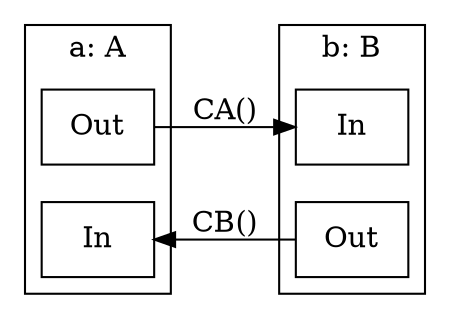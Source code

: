 
digraph Sync2Async2 {
  graph [rankdir = "LR"];
  
  subgraph cluster_a{
    label = "a: A";
    node [shape = box];
    a_In[label = In]
    a_Out[label = Out]
  }

  subgraph cluster_b{
    label = "b: B";
    node [shape = box];
    b_In[label = In]
    b_Out[label = Out]
  }

  
 a_Out -> b_In [label = "CA()"];

 b_Out -> a_In [label = "CB()"];

}
